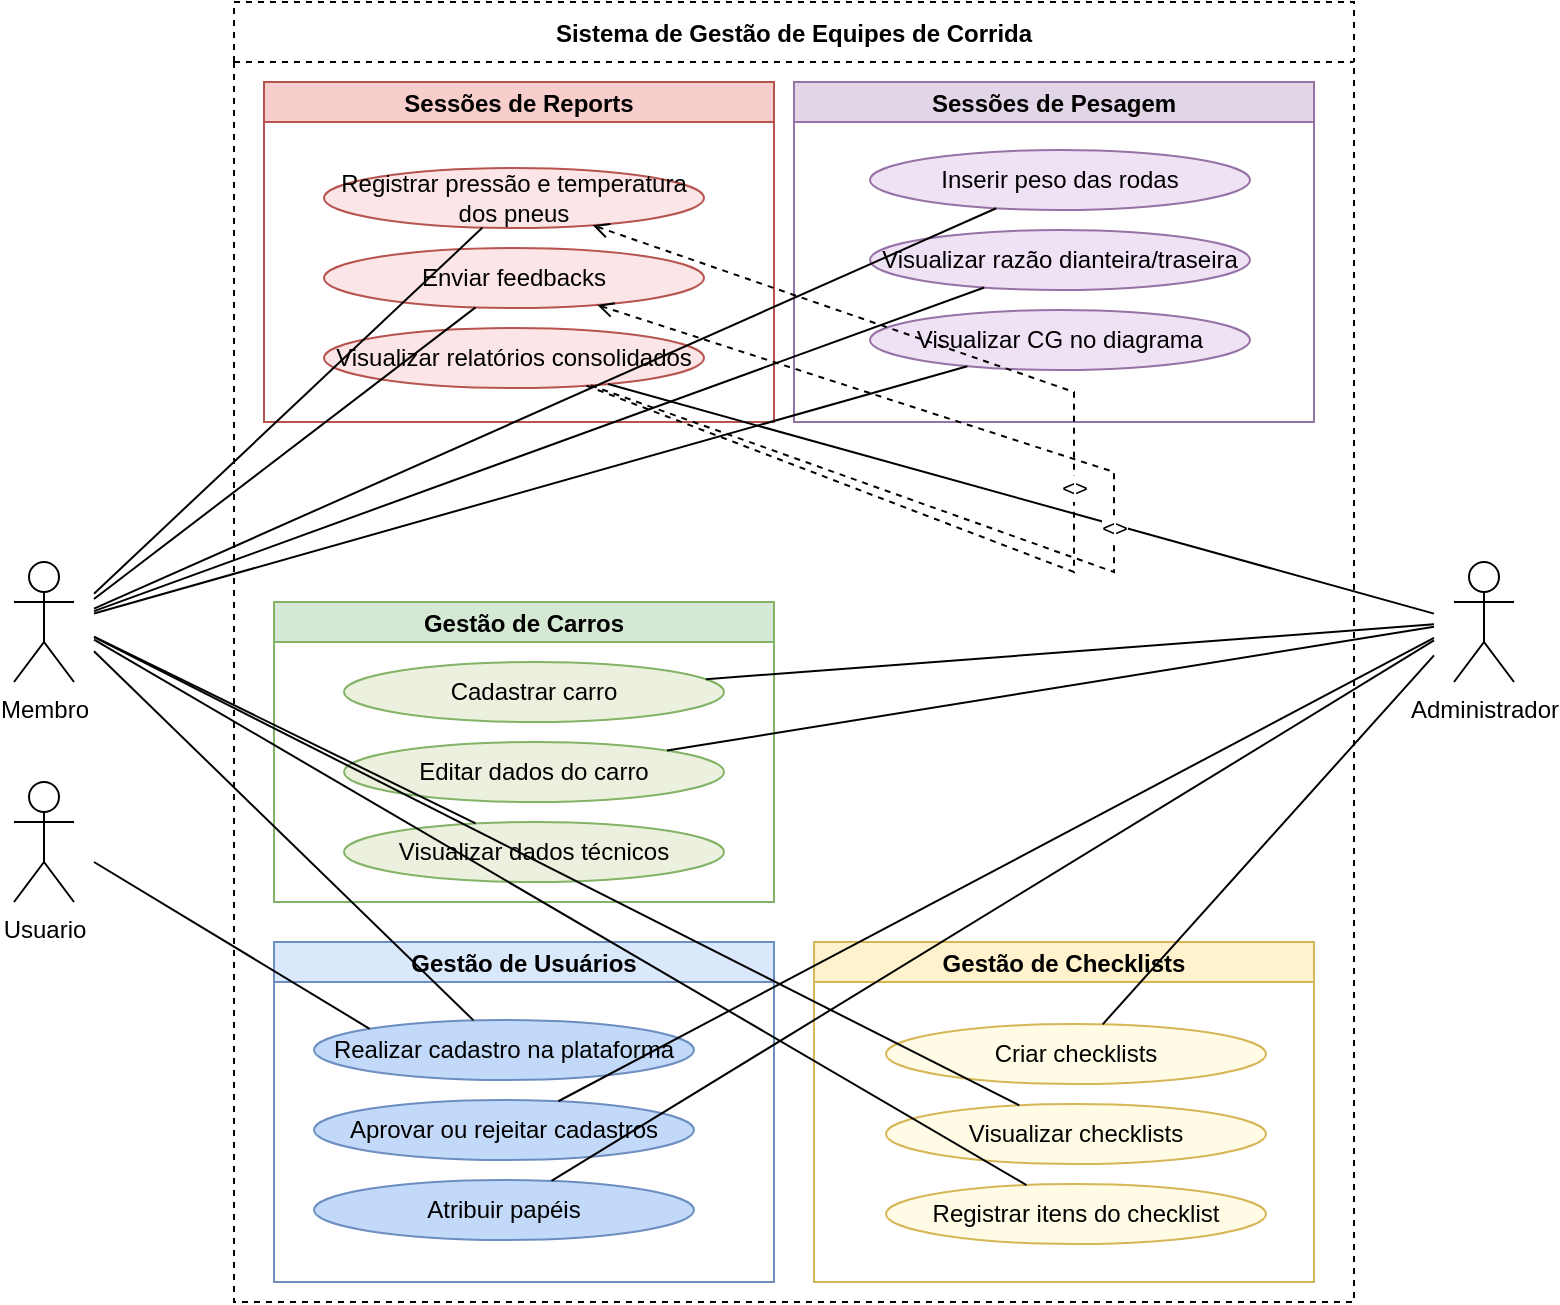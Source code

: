 <mxfile version="28.2.5">
  <diagram name="Página-1" id="ThRM3uVrxy_kJC-LZEKo">
    <mxGraphModel dx="1665" dy="766" grid="1" gridSize="10" guides="1" tooltips="1" connect="1" arrows="1" fold="1" page="1" pageScale="1" pageWidth="827" pageHeight="1169" math="0" shadow="0">
      <root>
        <mxCell id="0" />
        <mxCell id="1" parent="0" />
        <mxCell id="Pxv5JP6SY9z2lF7HSGL2-4" value="Sistema de Gestão de Equipes de Corrida" style="swimlane;startSize=30;fillColor=none;strokeColor=#000000;dashed=1;fontStyle=1" vertex="1" parent="1">
          <mxGeometry x="330" y="690" width="560" height="650" as="geometry" />
        </mxCell>
        <mxCell id="Pxv5JP6SY9z2lF7HSGL2-5" value="Gestão de Usuários" style="swimlane;startSize=20;fillColor=#dae8fc;strokeColor=#6c8ebf;fontStyle=1" vertex="1" parent="Pxv5JP6SY9z2lF7HSGL2-4">
          <mxGeometry x="20" y="470" width="250" height="170" as="geometry" />
        </mxCell>
        <mxCell id="Pxv5JP6SY9z2lF7HSGL2-6" value="Realizar cadastro na plataforma" style="ellipse;whiteSpace=wrap;html=1;fillColor=#c3d9f9;strokeColor=#6c8ebf;" vertex="1" parent="Pxv5JP6SY9z2lF7HSGL2-5">
          <mxGeometry x="20" y="39" width="190" height="30" as="geometry" />
        </mxCell>
        <mxCell id="Pxv5JP6SY9z2lF7HSGL2-7" value="Aprovar ou rejeitar cadastros" style="ellipse;whiteSpace=wrap;html=1;fillColor=#c3d9f9;strokeColor=#6c8ebf;" vertex="1" parent="Pxv5JP6SY9z2lF7HSGL2-5">
          <mxGeometry x="20" y="79" width="190" height="30" as="geometry" />
        </mxCell>
        <mxCell id="Pxv5JP6SY9z2lF7HSGL2-8" value="Atribuir papéis" style="ellipse;whiteSpace=wrap;html=1;fillColor=#c3d9f9;strokeColor=#6c8ebf;" vertex="1" parent="Pxv5JP6SY9z2lF7HSGL2-5">
          <mxGeometry x="20" y="119" width="190" height="30" as="geometry" />
        </mxCell>
        <mxCell id="Pxv5JP6SY9z2lF7HSGL2-13" value="Gestão de Checklists" style="swimlane;startSize=20;fillColor=#fff2cc;strokeColor=#d6b656;fontStyle=1" vertex="1" parent="Pxv5JP6SY9z2lF7HSGL2-4">
          <mxGeometry x="290" y="470" width="250" height="170" as="geometry" />
        </mxCell>
        <mxCell id="Pxv5JP6SY9z2lF7HSGL2-14" value="Criar checklists" style="ellipse;whiteSpace=wrap;html=1;fillColor=#fffbe5;strokeColor=#d6b656;" vertex="1" parent="Pxv5JP6SY9z2lF7HSGL2-13">
          <mxGeometry x="36" y="41" width="190" height="30" as="geometry" />
        </mxCell>
        <mxCell id="Pxv5JP6SY9z2lF7HSGL2-15" value="Visualizar checklists" style="ellipse;whiteSpace=wrap;html=1;fillColor=#fffbe5;strokeColor=#d6b656;" vertex="1" parent="Pxv5JP6SY9z2lF7HSGL2-13">
          <mxGeometry x="36" y="81" width="190" height="30" as="geometry" />
        </mxCell>
        <mxCell id="Pxv5JP6SY9z2lF7HSGL2-16" value="Registrar itens do checklist" style="ellipse;whiteSpace=wrap;html=1;fillColor=#fffbe5;strokeColor=#d6b656;" vertex="1" parent="Pxv5JP6SY9z2lF7HSGL2-13">
          <mxGeometry x="36" y="121" width="190" height="30" as="geometry" />
        </mxCell>
        <mxCell id="Pxv5JP6SY9z2lF7HSGL2-17" value="Sessões de Pesagem" style="swimlane;startSize=20;fillColor=#e1d5e7;strokeColor=#9673a6;fontStyle=1" vertex="1" parent="Pxv5JP6SY9z2lF7HSGL2-4">
          <mxGeometry x="280" y="40" width="260" height="170" as="geometry" />
        </mxCell>
        <mxCell id="Pxv5JP6SY9z2lF7HSGL2-18" value="Inserir peso das rodas" style="ellipse;whiteSpace=wrap;html=1;fillColor=#f0e2f5;strokeColor=#9673a6;" vertex="1" parent="Pxv5JP6SY9z2lF7HSGL2-17">
          <mxGeometry x="38" y="34" width="190" height="30" as="geometry" />
        </mxCell>
        <mxCell id="Pxv5JP6SY9z2lF7HSGL2-19" value="Visualizar razão dianteira/traseira" style="ellipse;whiteSpace=wrap;html=1;fillColor=#f0e2f5;strokeColor=#9673a6;" vertex="1" parent="Pxv5JP6SY9z2lF7HSGL2-17">
          <mxGeometry x="38" y="74" width="190" height="30" as="geometry" />
        </mxCell>
        <mxCell id="Pxv5JP6SY9z2lF7HSGL2-20" value="Visualizar CG no diagrama" style="ellipse;whiteSpace=wrap;html=1;fillColor=#f0e2f5;strokeColor=#9673a6;" vertex="1" parent="Pxv5JP6SY9z2lF7HSGL2-17">
          <mxGeometry x="38" y="114" width="190" height="30" as="geometry" />
        </mxCell>
        <mxCell id="Pxv5JP6SY9z2lF7HSGL2-21" value="Sessões de Reports" style="swimlane;startSize=20;fillColor=#f8cecc;strokeColor=#b85450;fontStyle=1" vertex="1" parent="Pxv5JP6SY9z2lF7HSGL2-4">
          <mxGeometry x="15" y="40" width="255" height="170" as="geometry" />
        </mxCell>
        <mxCell id="Pxv5JP6SY9z2lF7HSGL2-22" value="Registrar pressão e temperatura dos pneus" style="ellipse;whiteSpace=wrap;html=1;fillColor=#fbe5e6;strokeColor=#b85450;" vertex="1" parent="Pxv5JP6SY9z2lF7HSGL2-21">
          <mxGeometry x="30" y="43" width="190" height="30" as="geometry" />
        </mxCell>
        <mxCell id="Pxv5JP6SY9z2lF7HSGL2-23" value="Enviar feedbacks" style="ellipse;whiteSpace=wrap;html=1;fillColor=#fbe5e6;strokeColor=#b85450;" vertex="1" parent="Pxv5JP6SY9z2lF7HSGL2-21">
          <mxGeometry x="30" y="83" width="190" height="30" as="geometry" />
        </mxCell>
        <mxCell id="Pxv5JP6SY9z2lF7HSGL2-24" value="Visualizar relatórios consolidados" style="ellipse;whiteSpace=wrap;html=1;fillColor=#fbe5e6;strokeColor=#b85450;" vertex="1" parent="Pxv5JP6SY9z2lF7HSGL2-21">
          <mxGeometry x="30" y="123" width="190" height="30" as="geometry" />
        </mxCell>
        <mxCell id="Pxv5JP6SY9z2lF7HSGL2-9" value="Gestão de Carros" style="swimlane;startSize=20;fillColor=#d5e8d4;strokeColor=#82b366;fontStyle=1" vertex="1" parent="Pxv5JP6SY9z2lF7HSGL2-4">
          <mxGeometry x="20" y="300" width="250" height="150" as="geometry" />
        </mxCell>
        <mxCell id="Pxv5JP6SY9z2lF7HSGL2-10" value="Cadastrar carro" style="ellipse;whiteSpace=wrap;html=1;fillColor=#ebf1de;strokeColor=#82b366;" vertex="1" parent="Pxv5JP6SY9z2lF7HSGL2-4">
          <mxGeometry x="55" y="330" width="190" height="30" as="geometry" />
        </mxCell>
        <mxCell id="Pxv5JP6SY9z2lF7HSGL2-11" value="Editar dados do carro" style="ellipse;whiteSpace=wrap;html=1;fillColor=#ebf1de;strokeColor=#82b366;" vertex="1" parent="Pxv5JP6SY9z2lF7HSGL2-4">
          <mxGeometry x="55" y="370" width="190" height="30" as="geometry" />
        </mxCell>
        <mxCell id="Pxv5JP6SY9z2lF7HSGL2-12" value="Visualizar dados técnicos" style="ellipse;whiteSpace=wrap;html=1;fillColor=#ebf1de;strokeColor=#82b366;" vertex="1" parent="Pxv5JP6SY9z2lF7HSGL2-4">
          <mxGeometry x="55" y="410" width="190" height="30" as="geometry" />
        </mxCell>
        <mxCell id="Pxv5JP6SY9z2lF7HSGL2-25" value="" style="endArrow=none;html=1;rounded=0;entryDx=0;entryDy=0;entryPerimeter=0;" edge="1" parent="1" target="Pxv5JP6SY9z2lF7HSGL2-6">
          <mxGeometry relative="1" as="geometry">
            <mxPoint x="260" y="1014.591" as="sourcePoint" />
          </mxGeometry>
        </mxCell>
        <mxCell id="Pxv5JP6SY9z2lF7HSGL2-26" value="" style="endArrow=none;html=1;rounded=0;entryDx=0;entryDy=0;entryPerimeter=0;" edge="1" parent="1" target="Pxv5JP6SY9z2lF7HSGL2-12">
          <mxGeometry relative="1" as="geometry">
            <mxPoint x="260" y="1007.34" as="sourcePoint" />
          </mxGeometry>
        </mxCell>
        <mxCell id="Pxv5JP6SY9z2lF7HSGL2-27" value="" style="endArrow=none;html=1;rounded=0;entryDx=0;entryDy=0;entryPerimeter=0;" edge="1" parent="1" target="Pxv5JP6SY9z2lF7HSGL2-15">
          <mxGeometry relative="1" as="geometry">
            <mxPoint x="260" y="1007.589" as="sourcePoint" />
          </mxGeometry>
        </mxCell>
        <mxCell id="Pxv5JP6SY9z2lF7HSGL2-28" value="" style="endArrow=none;html=1;rounded=0;entryDx=0;entryDy=0;entryPerimeter=0;" edge="1" parent="1" target="Pxv5JP6SY9z2lF7HSGL2-16">
          <mxGeometry relative="1" as="geometry">
            <mxPoint x="260" y="1008.775" as="sourcePoint" />
          </mxGeometry>
        </mxCell>
        <mxCell id="Pxv5JP6SY9z2lF7HSGL2-29" value="" style="endArrow=none;html=1;rounded=0;entryDx=0;entryDy=0;entryPerimeter=0;" edge="1" parent="1" target="Pxv5JP6SY9z2lF7HSGL2-18">
          <mxGeometry relative="1" as="geometry">
            <mxPoint x="260" y="993.343" as="sourcePoint" />
          </mxGeometry>
        </mxCell>
        <mxCell id="Pxv5JP6SY9z2lF7HSGL2-30" value="" style="endArrow=none;html=1;rounded=0;entryDx=0;entryDy=0;entryPerimeter=0;" edge="1" parent="1" target="Pxv5JP6SY9z2lF7HSGL2-19">
          <mxGeometry relative="1" as="geometry">
            <mxPoint x="260" y="994.548" as="sourcePoint" />
          </mxGeometry>
        </mxCell>
        <mxCell id="Pxv5JP6SY9z2lF7HSGL2-31" value="" style="endArrow=none;html=1;rounded=0;entryDx=0;entryDy=0;entryPerimeter=0;" edge="1" parent="1" target="Pxv5JP6SY9z2lF7HSGL2-20">
          <mxGeometry relative="1" as="geometry">
            <mxPoint x="260" y="995.753" as="sourcePoint" />
          </mxGeometry>
        </mxCell>
        <mxCell id="Pxv5JP6SY9z2lF7HSGL2-32" value="" style="endArrow=none;html=1;rounded=0;entryDx=0;entryDy=0;entryPerimeter=0;" edge="1" parent="1" target="Pxv5JP6SY9z2lF7HSGL2-22">
          <mxGeometry relative="1" as="geometry">
            <mxPoint x="260" y="985.867" as="sourcePoint" />
          </mxGeometry>
        </mxCell>
        <mxCell id="Pxv5JP6SY9z2lF7HSGL2-33" value="" style="endArrow=none;html=1;rounded=0;entryDx=0;entryDy=0;entryPerimeter=0;" edge="1" parent="1" target="Pxv5JP6SY9z2lF7HSGL2-23">
          <mxGeometry relative="1" as="geometry">
            <mxPoint x="260" y="988.533" as="sourcePoint" />
          </mxGeometry>
        </mxCell>
        <mxCell id="Pxv5JP6SY9z2lF7HSGL2-34" value="" style="endArrow=none;html=1;rounded=0;entryDx=0;entryDy=0;entryPerimeter=0;" edge="1" parent="1" target="Pxv5JP6SY9z2lF7HSGL2-7">
          <mxGeometry relative="1" as="geometry">
            <mxPoint x="930" y="1007.938" as="sourcePoint" />
          </mxGeometry>
        </mxCell>
        <mxCell id="Pxv5JP6SY9z2lF7HSGL2-35" value="" style="endArrow=none;html=1;rounded=0;entryDx=0;entryDy=0;entryPerimeter=0;" edge="1" parent="1" target="Pxv5JP6SY9z2lF7HSGL2-8">
          <mxGeometry relative="1" as="geometry">
            <mxPoint x="930" y="1009.188" as="sourcePoint" />
          </mxGeometry>
        </mxCell>
        <mxCell id="Pxv5JP6SY9z2lF7HSGL2-36" value="" style="endArrow=none;html=1;rounded=0;entryDx=0;entryDy=0;entryPerimeter=0;" edge="1" parent="1" target="Pxv5JP6SY9z2lF7HSGL2-10">
          <mxGeometry relative="1" as="geometry">
            <mxPoint x="930" y="1001.129" as="sourcePoint" />
          </mxGeometry>
        </mxCell>
        <mxCell id="Pxv5JP6SY9z2lF7HSGL2-37" value="" style="endArrow=none;html=1;rounded=0;entryDx=0;entryDy=0;entryPerimeter=0;" edge="1" parent="1" target="Pxv5JP6SY9z2lF7HSGL2-11">
          <mxGeometry relative="1" as="geometry">
            <mxPoint x="930" y="1002.419" as="sourcePoint" />
          </mxGeometry>
        </mxCell>
        <mxCell id="Pxv5JP6SY9z2lF7HSGL2-38" value="" style="endArrow=none;html=1;rounded=0;entryDx=0;entryDy=0;entryPerimeter=0;" edge="1" parent="1" target="Pxv5JP6SY9z2lF7HSGL2-14">
          <mxGeometry relative="1" as="geometry">
            <mxPoint x="930" y="1016.701" as="sourcePoint" />
          </mxGeometry>
        </mxCell>
        <mxCell id="Pxv5JP6SY9z2lF7HSGL2-39" value="" style="endArrow=none;html=1;rounded=0;entryDx=0;entryDy=0;entryPerimeter=0;" edge="1" parent="1" target="Pxv5JP6SY9z2lF7HSGL2-24">
          <mxGeometry relative="1" as="geometry">
            <mxPoint x="930" y="995.832" as="sourcePoint" />
          </mxGeometry>
        </mxCell>
        <mxCell id="Pxv5JP6SY9z2lF7HSGL2-40" value="&lt;&lt;include&gt;&gt;" style="endArrow=open;dashed=1;html=1;rounded=0;exitDx=0;exitDy=0;exitPerimeter=0;" edge="1" parent="1" source="Pxv5JP6SY9z2lF7HSGL2-24" target="Pxv5JP6SY9z2lF7HSGL2-23">
          <mxGeometry relative="1" as="geometry">
            <mxPoint x="720" y="985" as="sourcePoint" />
            <Array as="points">
              <mxPoint x="770" y="975" />
              <mxPoint x="770" y="925" />
            </Array>
          </mxGeometry>
        </mxCell>
        <mxCell id="Pxv5JP6SY9z2lF7HSGL2-41" value="&lt;&lt;include&gt;&gt;" style="endArrow=open;dashed=1;html=1;rounded=0;exitDx=0;exitDy=0;exitPerimeter=0;" edge="1" parent="1" source="Pxv5JP6SY9z2lF7HSGL2-24" target="Pxv5JP6SY9z2lF7HSGL2-22">
          <mxGeometry relative="1" as="geometry">
            <mxPoint x="720" y="985" as="sourcePoint" />
            <Array as="points">
              <mxPoint x="750" y="975" />
              <mxPoint x="750" y="885" />
            </Array>
          </mxGeometry>
        </mxCell>
        <mxCell id="Pxv5JP6SY9z2lF7HSGL2-43" value="Membro" style="shape=umlActor;verticalLabelPosition=bottom;verticalAlign=top;html=1;" vertex="1" parent="1">
          <mxGeometry x="220" y="970" width="30" height="60" as="geometry" />
        </mxCell>
        <mxCell id="Pxv5JP6SY9z2lF7HSGL2-44" value="Usuario" style="shape=umlActor;verticalLabelPosition=bottom;verticalAlign=top;html=1;" vertex="1" parent="1">
          <mxGeometry x="220" y="1080" width="30" height="60" as="geometry" />
        </mxCell>
        <mxCell id="Pxv5JP6SY9z2lF7HSGL2-49" value="" style="endArrow=none;html=1;rounded=0;entryX=0;entryY=0;entryDx=0;entryDy=0;" edge="1" parent="1" target="Pxv5JP6SY9z2lF7HSGL2-6">
          <mxGeometry relative="1" as="geometry">
            <mxPoint x="260" y="1120" as="sourcePoint" />
            <mxPoint x="490" y="1050" as="targetPoint" />
          </mxGeometry>
        </mxCell>
        <mxCell id="Pxv5JP6SY9z2lF7HSGL2-50" value="&lt;div&gt;&lt;br&gt;&lt;/div&gt;&lt;div&gt;&lt;br&gt;&lt;/div&gt;" style="resizable=0;html=1;whiteSpace=wrap;align=right;verticalAlign=bottom;" connectable="0" vertex="1" parent="Pxv5JP6SY9z2lF7HSGL2-49">
          <mxGeometry x="1" relative="1" as="geometry" />
        </mxCell>
        <mxCell id="Pxv5JP6SY9z2lF7HSGL2-51" value="Administrador" style="shape=umlActor;verticalLabelPosition=bottom;verticalAlign=top;html=1;" vertex="1" parent="1">
          <mxGeometry x="940" y="970" width="30" height="60" as="geometry" />
        </mxCell>
      </root>
    </mxGraphModel>
  </diagram>
</mxfile>
